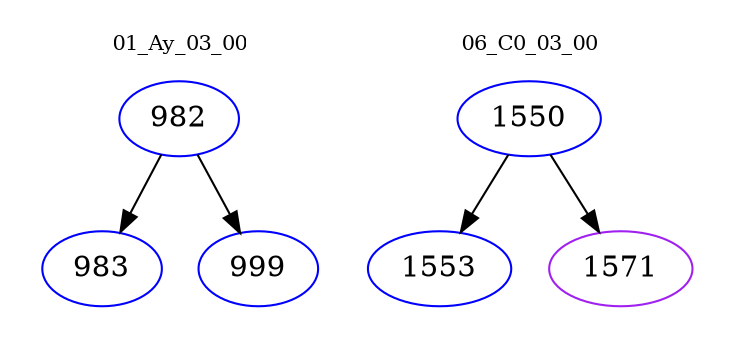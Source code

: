 digraph{
subgraph cluster_0 {
color = white
label = "01_Ay_03_00";
fontsize=10;
T0_982 [label="982", color="blue"]
T0_982 -> T0_983 [color="black"]
T0_983 [label="983", color="blue"]
T0_982 -> T0_999 [color="black"]
T0_999 [label="999", color="blue"]
}
subgraph cluster_1 {
color = white
label = "06_C0_03_00";
fontsize=10;
T1_1550 [label="1550", color="blue"]
T1_1550 -> T1_1553 [color="black"]
T1_1553 [label="1553", color="blue"]
T1_1550 -> T1_1571 [color="black"]
T1_1571 [label="1571", color="purple"]
}
}
